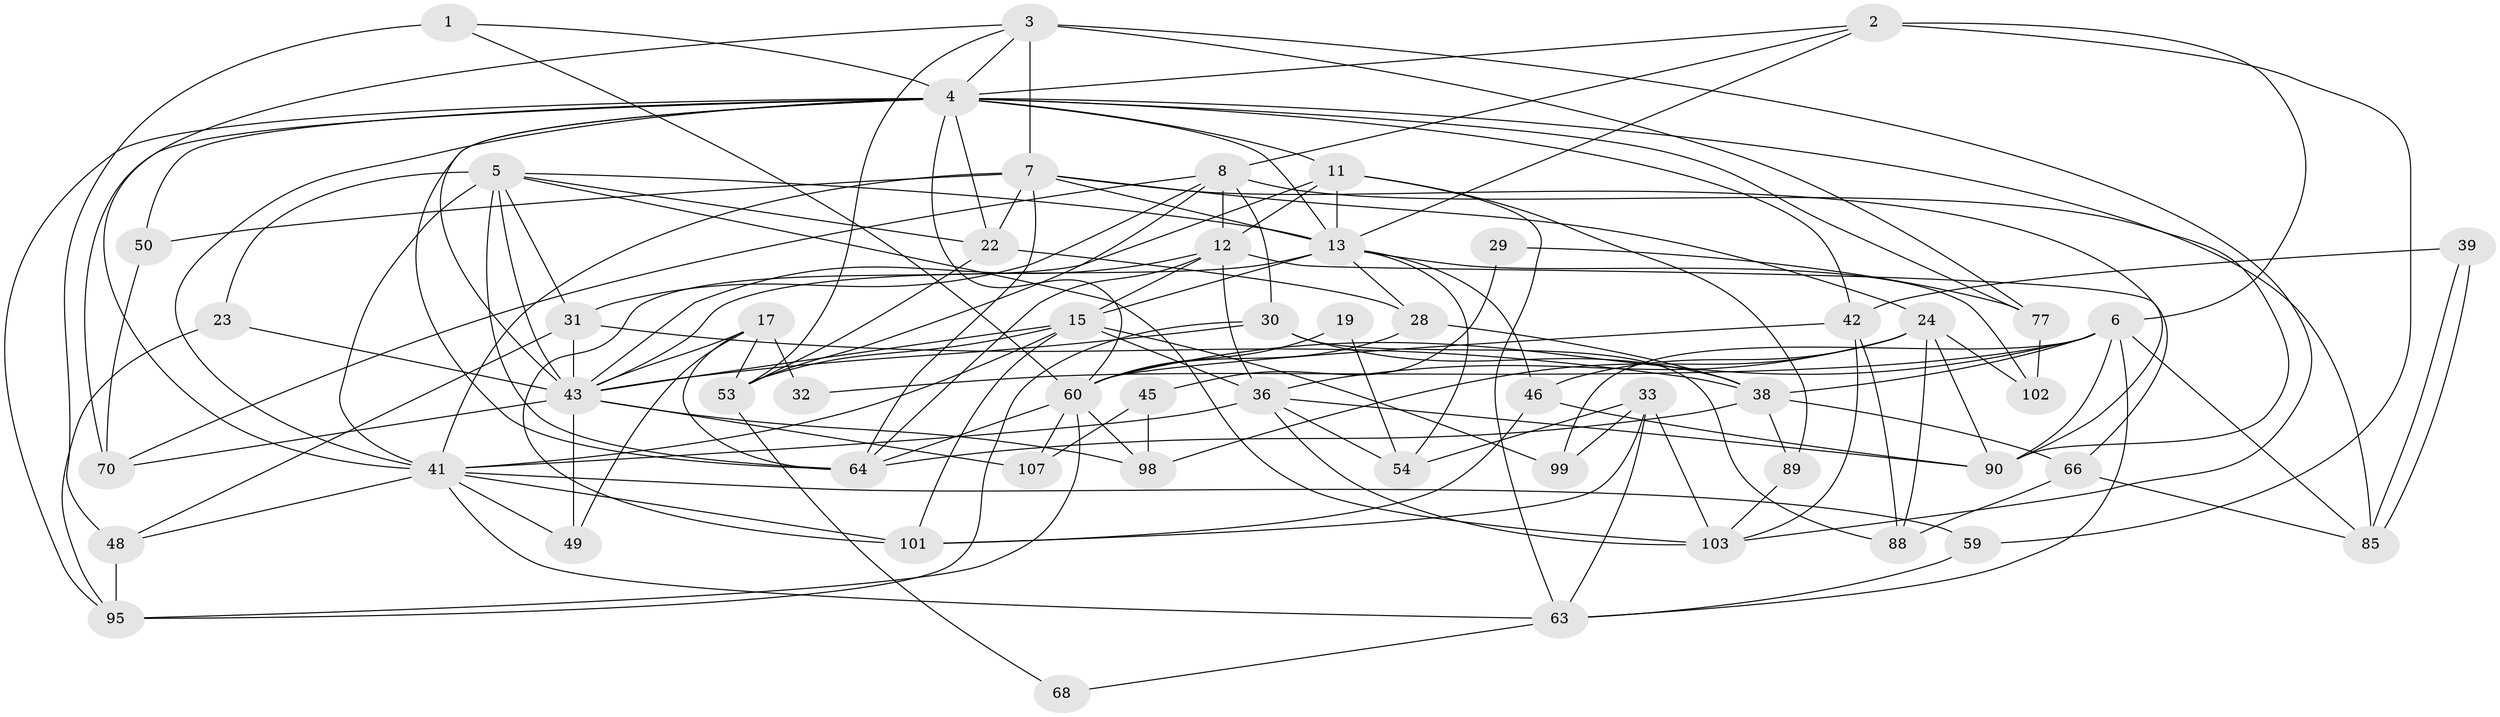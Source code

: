 // original degree distribution, {2: 0.14545454545454545, 6: 0.1, 3: 0.24545454545454545, 5: 0.21818181818181817, 4: 0.2545454545454545, 8: 0.00909090909090909, 7: 0.02727272727272727}
// Generated by graph-tools (version 1.1) at 2025/15/03/09/25 04:15:06]
// undirected, 55 vertices, 149 edges
graph export_dot {
graph [start="1"]
  node [color=gray90,style=filled];
  1 [super="+78"];
  2 [super="+25"];
  3 [super="+21+92"];
  4 [super="+57+26"];
  5 [super="+10+58+27+73"];
  6 [super="+9"];
  7 [super="+20+16"];
  8 [super="+80"];
  11 [super="+18"];
  12 [super="+96"];
  13 [super="+84+14"];
  15 [super="+37+75"];
  17 [super="+67"];
  19;
  22 [super="+71"];
  23 [super="+82+52"];
  24 [super="+106"];
  28;
  29;
  30 [super="+47"];
  31;
  32;
  33 [super="+74"];
  36 [super="+83"];
  38 [super="+62"];
  39;
  41 [super="+55+100+44+56"];
  42 [super="+91"];
  43 [super="+69+76"];
  45 [super="+87"];
  46;
  48 [super="+81"];
  49;
  50 [super="+72"];
  53;
  54 [super="+109"];
  59;
  60 [super="+79+97"];
  63;
  64 [super="+65"];
  66;
  68;
  70;
  77;
  85;
  88;
  89;
  90;
  95;
  98;
  99;
  101;
  102;
  103 [super="+110"];
  107;
  1 -- 48 [weight=2];
  1 -- 60;
  1 -- 4;
  2 -- 59;
  2 -- 6;
  2 -- 8;
  2 -- 13;
  2 -- 4;
  3 -- 53;
  3 -- 77;
  3 -- 7 [weight=2];
  3 -- 103;
  3 -- 41;
  3 -- 4;
  4 -- 95;
  4 -- 85;
  4 -- 42;
  4 -- 60 [weight=3];
  4 -- 13;
  4 -- 64;
  4 -- 70;
  4 -- 41;
  4 -- 11;
  4 -- 43;
  4 -- 77;
  4 -- 50;
  4 -- 22;
  5 -- 103 [weight=2];
  5 -- 23;
  5 -- 41 [weight=2];
  5 -- 13;
  5 -- 31;
  5 -- 43;
  5 -- 64;
  5 -- 22;
  6 -- 99 [weight=2];
  6 -- 90;
  6 -- 32;
  6 -- 38;
  6 -- 85;
  6 -- 60;
  6 -- 63;
  7 -- 64;
  7 -- 90;
  7 -- 13;
  7 -- 41 [weight=2];
  7 -- 24;
  7 -- 50;
  7 -- 22;
  8 -- 31;
  8 -- 30;
  8 -- 53;
  8 -- 70;
  8 -- 90;
  8 -- 12;
  11 -- 63;
  11 -- 101;
  11 -- 89;
  11 -- 12;
  11 -- 13 [weight=2];
  12 -- 64;
  12 -- 66;
  12 -- 15;
  12 -- 36;
  12 -- 43;
  13 -- 54;
  13 -- 43;
  13 -- 15 [weight=2];
  13 -- 102;
  13 -- 46;
  13 -- 28;
  15 -- 101;
  15 -- 99;
  15 -- 41;
  15 -- 53;
  15 -- 36;
  15 -- 43;
  17 -- 32;
  17 -- 53;
  17 -- 49;
  17 -- 64;
  17 -- 43;
  19 -- 60;
  19 -- 54;
  22 -- 53;
  22 -- 28;
  23 -- 95;
  23 -- 43;
  24 -- 90 [weight=2];
  24 -- 36;
  24 -- 98;
  24 -- 102;
  24 -- 88;
  24 -- 46;
  28 -- 60;
  28 -- 38;
  29 -- 77;
  29 -- 45;
  30 -- 38;
  30 -- 88;
  30 -- 95;
  30 -- 43;
  31 -- 48;
  31 -- 38;
  31 -- 43;
  33 -- 101;
  33 -- 99;
  33 -- 54;
  33 -- 63;
  33 -- 103;
  36 -- 90;
  36 -- 54;
  36 -- 41;
  36 -- 103;
  38 -- 89;
  38 -- 66;
  38 -- 64;
  39 -- 85;
  39 -- 85;
  39 -- 42;
  41 -- 48;
  41 -- 49;
  41 -- 101;
  41 -- 59;
  41 -- 63;
  42 -- 103;
  42 -- 60;
  42 -- 88;
  43 -- 98;
  43 -- 70;
  43 -- 49;
  43 -- 107;
  45 -- 107 [weight=2];
  45 -- 98;
  46 -- 90;
  46 -- 101;
  48 -- 95;
  50 -- 70;
  53 -- 68;
  59 -- 63;
  60 -- 95;
  60 -- 64;
  60 -- 107;
  60 -- 98;
  63 -- 68;
  66 -- 85;
  66 -- 88;
  77 -- 102;
  89 -- 103;
}
